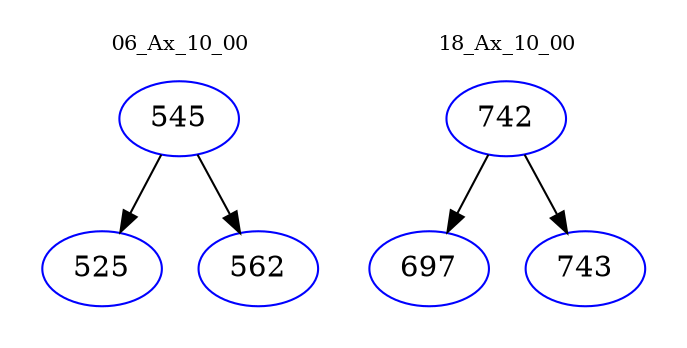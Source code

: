 digraph{
subgraph cluster_0 {
color = white
label = "06_Ax_10_00";
fontsize=10;
T0_545 [label="545", color="blue"]
T0_545 -> T0_525 [color="black"]
T0_525 [label="525", color="blue"]
T0_545 -> T0_562 [color="black"]
T0_562 [label="562", color="blue"]
}
subgraph cluster_1 {
color = white
label = "18_Ax_10_00";
fontsize=10;
T1_742 [label="742", color="blue"]
T1_742 -> T1_697 [color="black"]
T1_697 [label="697", color="blue"]
T1_742 -> T1_743 [color="black"]
T1_743 [label="743", color="blue"]
}
}
